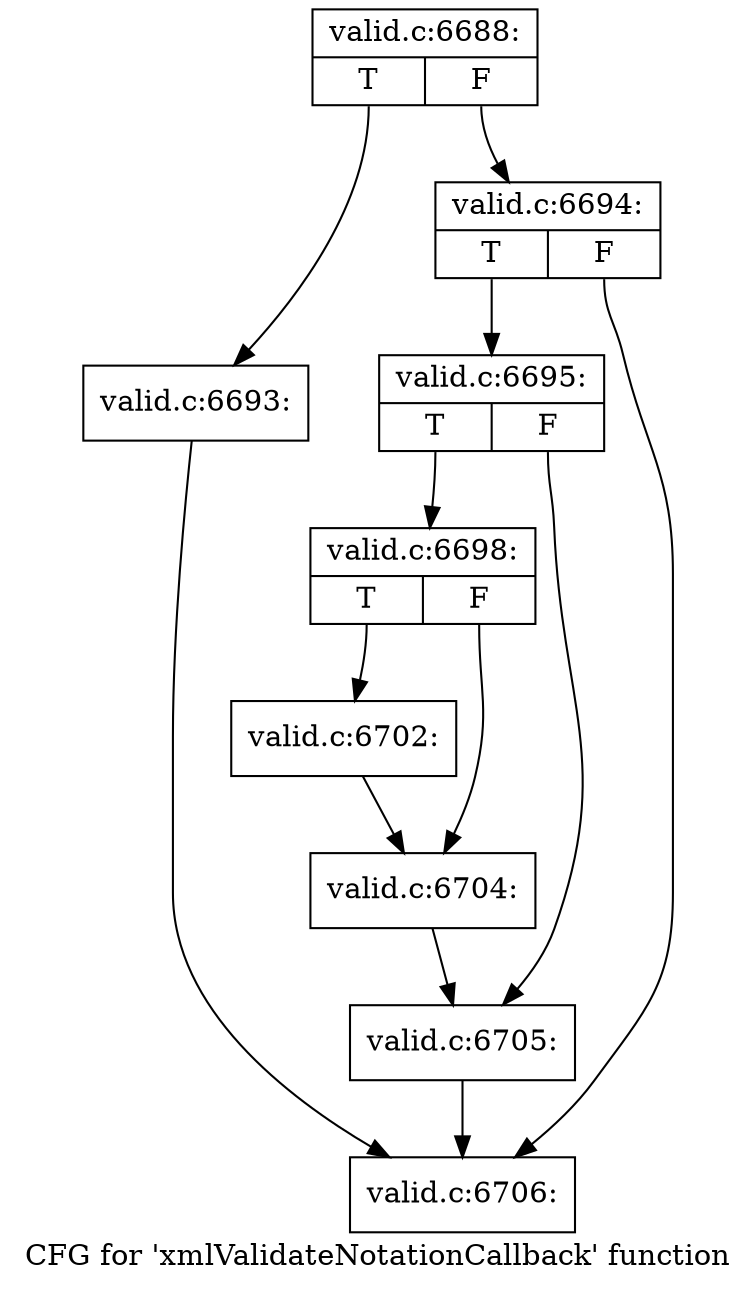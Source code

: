 digraph "CFG for 'xmlValidateNotationCallback' function" {
	label="CFG for 'xmlValidateNotationCallback' function";

	Node0x55fa510d2ca0 [shape=record,label="{valid.c:6688:|{<s0>T|<s1>F}}"];
	Node0x55fa510d2ca0:s0 -> Node0x55fa510dfab0;
	Node0x55fa510d2ca0:s1 -> Node0x55fa510dfb00;
	Node0x55fa510dfab0 [shape=record,label="{valid.c:6693:}"];
	Node0x55fa510dfab0 -> Node0x55fa510dff00;
	Node0x55fa510dfb00 [shape=record,label="{valid.c:6694:|{<s0>T|<s1>F}}"];
	Node0x55fa510dfb00:s0 -> Node0x55fa510dfeb0;
	Node0x55fa510dfb00:s1 -> Node0x55fa510dff00;
	Node0x55fa510dfeb0 [shape=record,label="{valid.c:6695:|{<s0>T|<s1>F}}"];
	Node0x55fa510dfeb0:s0 -> Node0x55fa510e06f0;
	Node0x55fa510dfeb0:s1 -> Node0x55fa510e0740;
	Node0x55fa510e06f0 [shape=record,label="{valid.c:6698:|{<s0>T|<s1>F}}"];
	Node0x55fa510e06f0:s0 -> Node0x55fa510e1110;
	Node0x55fa510e06f0:s1 -> Node0x55fa510e1160;
	Node0x55fa510e1110 [shape=record,label="{valid.c:6702:}"];
	Node0x55fa510e1110 -> Node0x55fa510e1160;
	Node0x55fa510e1160 [shape=record,label="{valid.c:6704:}"];
	Node0x55fa510e1160 -> Node0x55fa510e0740;
	Node0x55fa510e0740 [shape=record,label="{valid.c:6705:}"];
	Node0x55fa510e0740 -> Node0x55fa510dff00;
	Node0x55fa510dff00 [shape=record,label="{valid.c:6706:}"];
}
